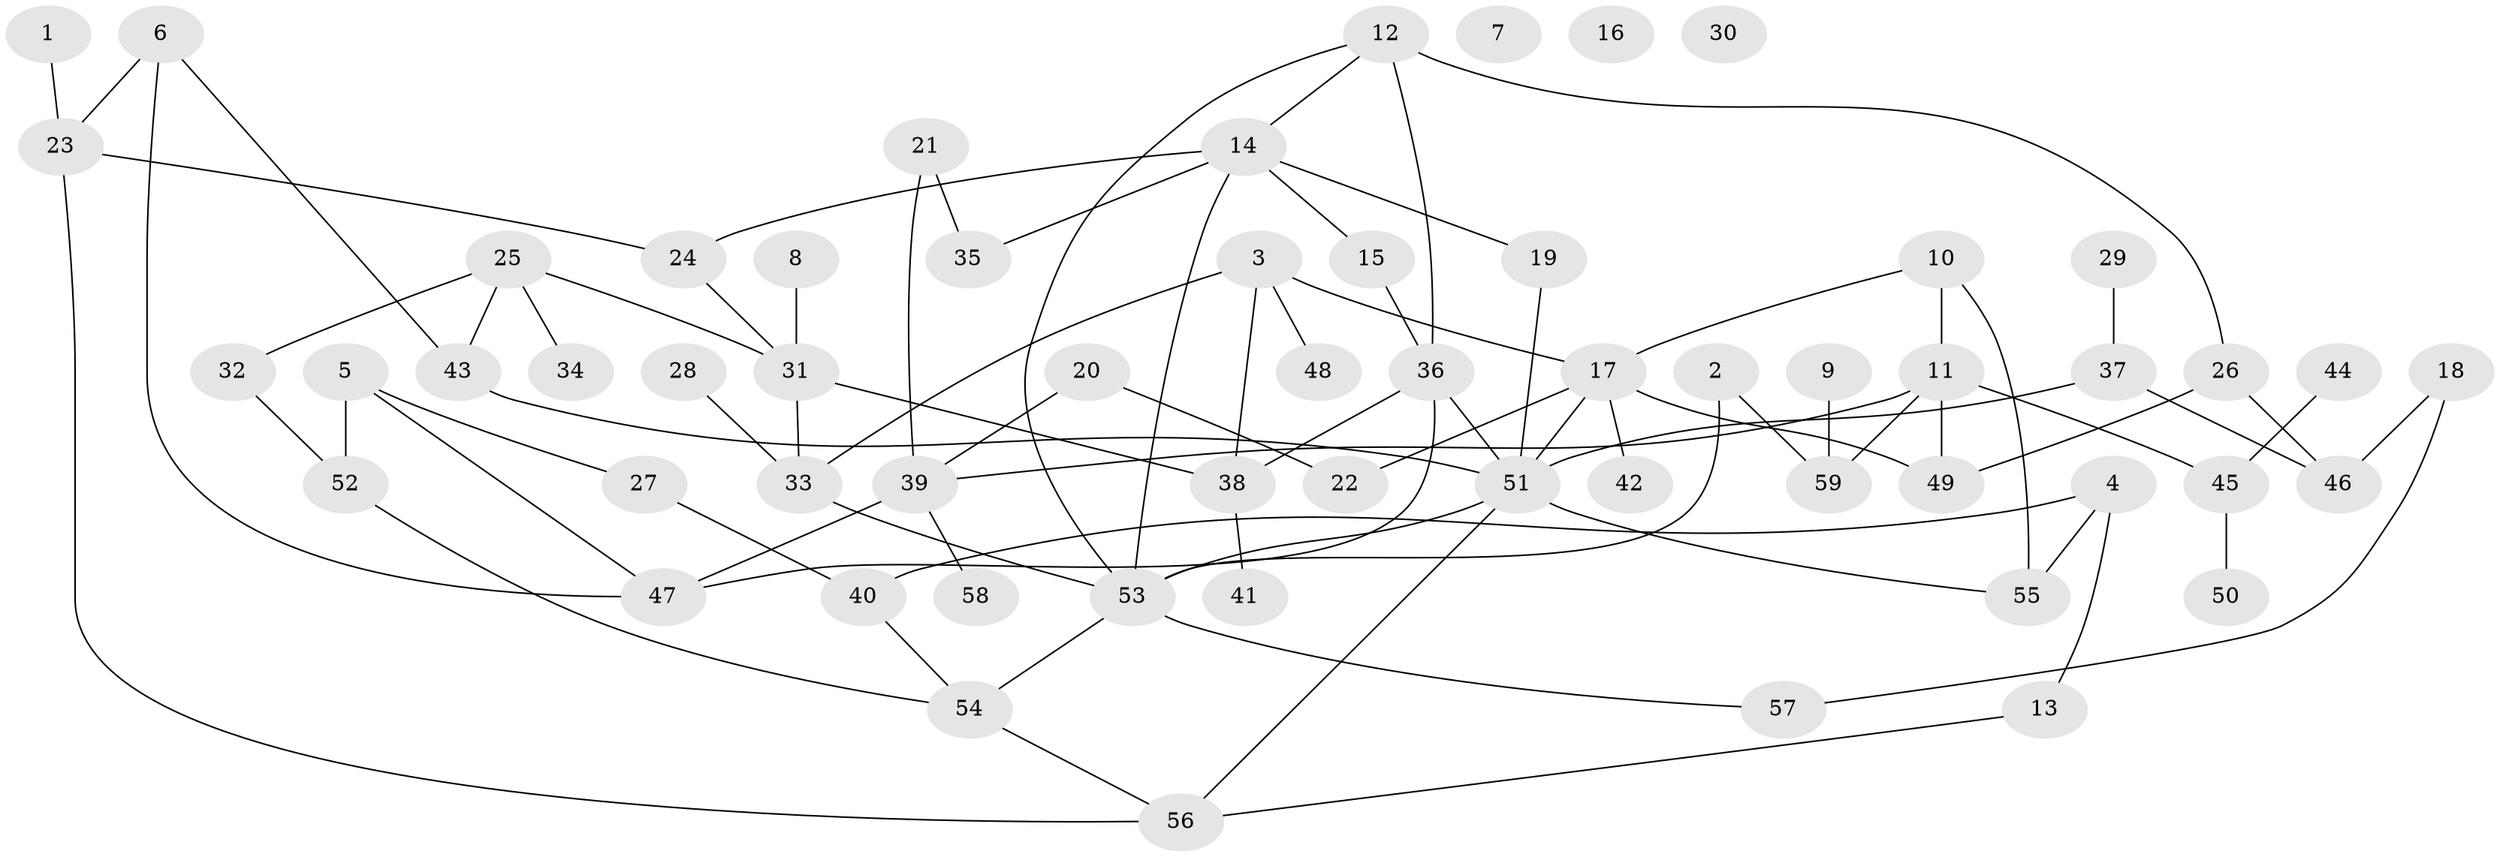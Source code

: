 // coarse degree distribution, {0: 0.08571428571428572, 2: 0.22857142857142856, 6: 0.14285714285714285, 1: 0.22857142857142856, 4: 0.22857142857142856, 3: 0.02857142857142857, 7: 0.02857142857142857, 8: 0.02857142857142857}
// Generated by graph-tools (version 1.1) at 2025/42/03/04/25 21:42:56]
// undirected, 59 vertices, 82 edges
graph export_dot {
graph [start="1"]
  node [color=gray90,style=filled];
  1;
  2;
  3;
  4;
  5;
  6;
  7;
  8;
  9;
  10;
  11;
  12;
  13;
  14;
  15;
  16;
  17;
  18;
  19;
  20;
  21;
  22;
  23;
  24;
  25;
  26;
  27;
  28;
  29;
  30;
  31;
  32;
  33;
  34;
  35;
  36;
  37;
  38;
  39;
  40;
  41;
  42;
  43;
  44;
  45;
  46;
  47;
  48;
  49;
  50;
  51;
  52;
  53;
  54;
  55;
  56;
  57;
  58;
  59;
  1 -- 23;
  2 -- 53;
  2 -- 59;
  3 -- 17;
  3 -- 33;
  3 -- 38;
  3 -- 48;
  4 -- 13;
  4 -- 40;
  4 -- 55;
  5 -- 27;
  5 -- 47;
  5 -- 52;
  6 -- 23;
  6 -- 43;
  6 -- 47;
  8 -- 31;
  9 -- 59;
  10 -- 11;
  10 -- 17;
  10 -- 55;
  11 -- 39;
  11 -- 45;
  11 -- 49;
  11 -- 59;
  12 -- 14;
  12 -- 26;
  12 -- 36;
  12 -- 53;
  13 -- 56;
  14 -- 15;
  14 -- 19;
  14 -- 24;
  14 -- 35;
  14 -- 53;
  15 -- 36;
  17 -- 22;
  17 -- 42;
  17 -- 49;
  17 -- 51;
  18 -- 46;
  18 -- 57;
  19 -- 51;
  20 -- 22;
  20 -- 39;
  21 -- 35;
  21 -- 39;
  23 -- 24;
  23 -- 56;
  24 -- 31;
  25 -- 31;
  25 -- 32;
  25 -- 34;
  25 -- 43;
  26 -- 46;
  26 -- 49;
  27 -- 40;
  28 -- 33;
  29 -- 37;
  31 -- 33;
  31 -- 38;
  32 -- 52;
  33 -- 53;
  36 -- 38;
  36 -- 47;
  36 -- 51;
  37 -- 46;
  37 -- 51;
  38 -- 41;
  39 -- 47;
  39 -- 58;
  40 -- 54;
  43 -- 51;
  44 -- 45;
  45 -- 50;
  51 -- 53;
  51 -- 55;
  51 -- 56;
  52 -- 54;
  53 -- 54;
  53 -- 57;
  54 -- 56;
}
